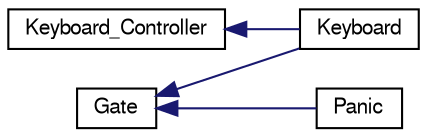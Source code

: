digraph "Grafische Darstellung der Klassenhierarchie"
{
  bgcolor="transparent";
  edge [fontname="FreeSans",fontsize="10",labelfontname="FreeSans",labelfontsize="10"];
  node [fontname="FreeSans",fontsize="10",shape=record];
  rankdir="LR";
  Node1 [label="Gate",height=0.2,width=0.4,color="black",URL="$classGate.html",tooltip="Basisklasse für die Interruptbehandlung."];
  Node1 -> Node2 [dir="back",color="midnightblue",fontsize="10",style="solid",fontname="FreeSans"];
  Node2 [label="Keyboard",height=0.2,width=0.4,color="black",URL="$classKeyboard.html",tooltip="Treiber für die Tastatur, incl. Interruptunterstützung."];
  Node1 -> Node3 [dir="back",color="midnightblue",fontsize="10",style="solid",fontname="FreeSans"];
  Node3 [label="Panic",height=0.2,width=0.4,color="black",URL="$classPanic.html",tooltip="Standardinterruptbehandlungsroutine."];
  Node4 [label="Keyboard_Controller",height=0.2,width=0.4,color="black",URL="$classKeyboard__Controller.html",tooltip="(PS/2) Tastaturtreiber"];
  Node4 -> Node2 [dir="back",color="midnightblue",fontsize="10",style="solid",fontname="FreeSans"];
}
